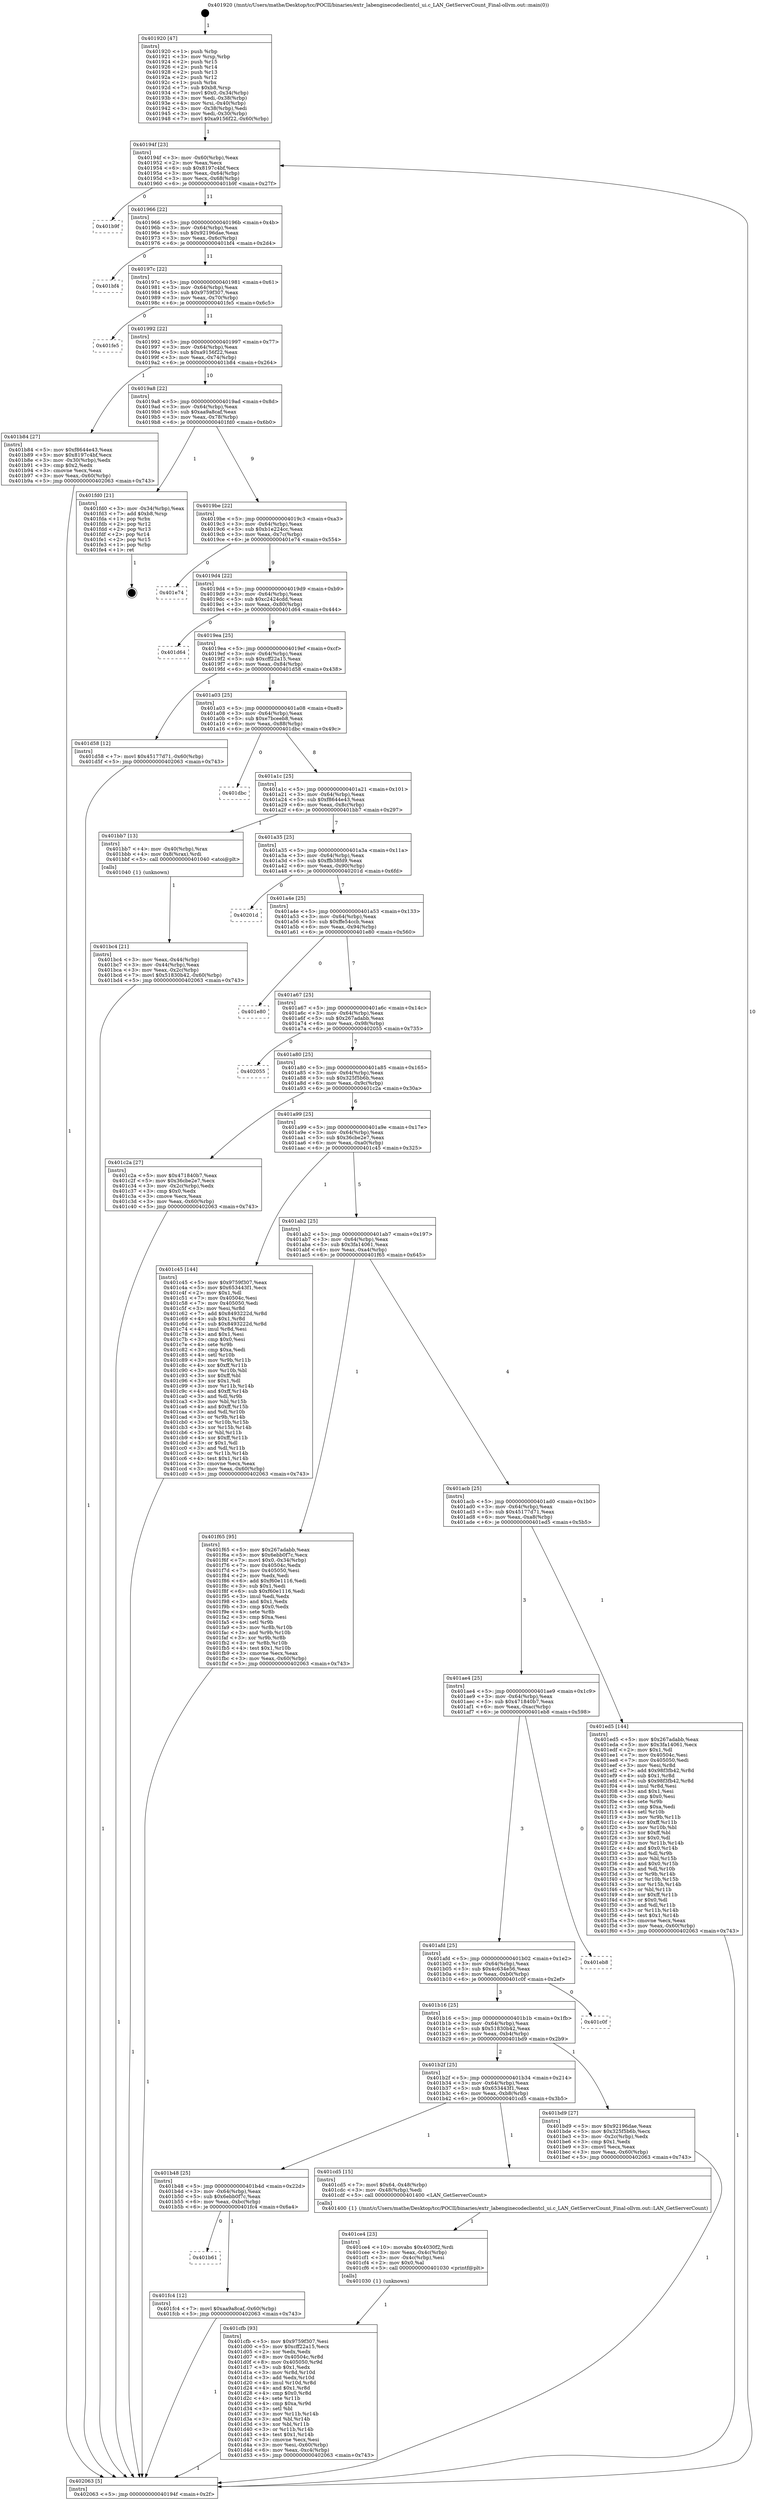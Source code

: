 digraph "0x401920" {
  label = "0x401920 (/mnt/c/Users/mathe/Desktop/tcc/POCII/binaries/extr_labenginecodeclientcl_ui.c_LAN_GetServerCount_Final-ollvm.out::main(0))"
  labelloc = "t"
  node[shape=record]

  Entry [label="",width=0.3,height=0.3,shape=circle,fillcolor=black,style=filled]
  "0x40194f" [label="{
     0x40194f [23]\l
     | [instrs]\l
     &nbsp;&nbsp;0x40194f \<+3\>: mov -0x60(%rbp),%eax\l
     &nbsp;&nbsp;0x401952 \<+2\>: mov %eax,%ecx\l
     &nbsp;&nbsp;0x401954 \<+6\>: sub $0x8197c4bf,%ecx\l
     &nbsp;&nbsp;0x40195a \<+3\>: mov %eax,-0x64(%rbp)\l
     &nbsp;&nbsp;0x40195d \<+3\>: mov %ecx,-0x68(%rbp)\l
     &nbsp;&nbsp;0x401960 \<+6\>: je 0000000000401b9f \<main+0x27f\>\l
  }"]
  "0x401b9f" [label="{
     0x401b9f\l
  }", style=dashed]
  "0x401966" [label="{
     0x401966 [22]\l
     | [instrs]\l
     &nbsp;&nbsp;0x401966 \<+5\>: jmp 000000000040196b \<main+0x4b\>\l
     &nbsp;&nbsp;0x40196b \<+3\>: mov -0x64(%rbp),%eax\l
     &nbsp;&nbsp;0x40196e \<+5\>: sub $0x92196dae,%eax\l
     &nbsp;&nbsp;0x401973 \<+3\>: mov %eax,-0x6c(%rbp)\l
     &nbsp;&nbsp;0x401976 \<+6\>: je 0000000000401bf4 \<main+0x2d4\>\l
  }"]
  Exit [label="",width=0.3,height=0.3,shape=circle,fillcolor=black,style=filled,peripheries=2]
  "0x401bf4" [label="{
     0x401bf4\l
  }", style=dashed]
  "0x40197c" [label="{
     0x40197c [22]\l
     | [instrs]\l
     &nbsp;&nbsp;0x40197c \<+5\>: jmp 0000000000401981 \<main+0x61\>\l
     &nbsp;&nbsp;0x401981 \<+3\>: mov -0x64(%rbp),%eax\l
     &nbsp;&nbsp;0x401984 \<+5\>: sub $0x9759f307,%eax\l
     &nbsp;&nbsp;0x401989 \<+3\>: mov %eax,-0x70(%rbp)\l
     &nbsp;&nbsp;0x40198c \<+6\>: je 0000000000401fe5 \<main+0x6c5\>\l
  }"]
  "0x401b61" [label="{
     0x401b61\l
  }", style=dashed]
  "0x401fe5" [label="{
     0x401fe5\l
  }", style=dashed]
  "0x401992" [label="{
     0x401992 [22]\l
     | [instrs]\l
     &nbsp;&nbsp;0x401992 \<+5\>: jmp 0000000000401997 \<main+0x77\>\l
     &nbsp;&nbsp;0x401997 \<+3\>: mov -0x64(%rbp),%eax\l
     &nbsp;&nbsp;0x40199a \<+5\>: sub $0xa9156f22,%eax\l
     &nbsp;&nbsp;0x40199f \<+3\>: mov %eax,-0x74(%rbp)\l
     &nbsp;&nbsp;0x4019a2 \<+6\>: je 0000000000401b84 \<main+0x264\>\l
  }"]
  "0x401fc4" [label="{
     0x401fc4 [12]\l
     | [instrs]\l
     &nbsp;&nbsp;0x401fc4 \<+7\>: movl $0xaa9a8caf,-0x60(%rbp)\l
     &nbsp;&nbsp;0x401fcb \<+5\>: jmp 0000000000402063 \<main+0x743\>\l
  }"]
  "0x401b84" [label="{
     0x401b84 [27]\l
     | [instrs]\l
     &nbsp;&nbsp;0x401b84 \<+5\>: mov $0xf8644e43,%eax\l
     &nbsp;&nbsp;0x401b89 \<+5\>: mov $0x8197c4bf,%ecx\l
     &nbsp;&nbsp;0x401b8e \<+3\>: mov -0x30(%rbp),%edx\l
     &nbsp;&nbsp;0x401b91 \<+3\>: cmp $0x2,%edx\l
     &nbsp;&nbsp;0x401b94 \<+3\>: cmovne %ecx,%eax\l
     &nbsp;&nbsp;0x401b97 \<+3\>: mov %eax,-0x60(%rbp)\l
     &nbsp;&nbsp;0x401b9a \<+5\>: jmp 0000000000402063 \<main+0x743\>\l
  }"]
  "0x4019a8" [label="{
     0x4019a8 [22]\l
     | [instrs]\l
     &nbsp;&nbsp;0x4019a8 \<+5\>: jmp 00000000004019ad \<main+0x8d\>\l
     &nbsp;&nbsp;0x4019ad \<+3\>: mov -0x64(%rbp),%eax\l
     &nbsp;&nbsp;0x4019b0 \<+5\>: sub $0xaa9a8caf,%eax\l
     &nbsp;&nbsp;0x4019b5 \<+3\>: mov %eax,-0x78(%rbp)\l
     &nbsp;&nbsp;0x4019b8 \<+6\>: je 0000000000401fd0 \<main+0x6b0\>\l
  }"]
  "0x402063" [label="{
     0x402063 [5]\l
     | [instrs]\l
     &nbsp;&nbsp;0x402063 \<+5\>: jmp 000000000040194f \<main+0x2f\>\l
  }"]
  "0x401920" [label="{
     0x401920 [47]\l
     | [instrs]\l
     &nbsp;&nbsp;0x401920 \<+1\>: push %rbp\l
     &nbsp;&nbsp;0x401921 \<+3\>: mov %rsp,%rbp\l
     &nbsp;&nbsp;0x401924 \<+2\>: push %r15\l
     &nbsp;&nbsp;0x401926 \<+2\>: push %r14\l
     &nbsp;&nbsp;0x401928 \<+2\>: push %r13\l
     &nbsp;&nbsp;0x40192a \<+2\>: push %r12\l
     &nbsp;&nbsp;0x40192c \<+1\>: push %rbx\l
     &nbsp;&nbsp;0x40192d \<+7\>: sub $0xb8,%rsp\l
     &nbsp;&nbsp;0x401934 \<+7\>: movl $0x0,-0x34(%rbp)\l
     &nbsp;&nbsp;0x40193b \<+3\>: mov %edi,-0x38(%rbp)\l
     &nbsp;&nbsp;0x40193e \<+4\>: mov %rsi,-0x40(%rbp)\l
     &nbsp;&nbsp;0x401942 \<+3\>: mov -0x38(%rbp),%edi\l
     &nbsp;&nbsp;0x401945 \<+3\>: mov %edi,-0x30(%rbp)\l
     &nbsp;&nbsp;0x401948 \<+7\>: movl $0xa9156f22,-0x60(%rbp)\l
  }"]
  "0x401cfb" [label="{
     0x401cfb [93]\l
     | [instrs]\l
     &nbsp;&nbsp;0x401cfb \<+5\>: mov $0x9759f307,%esi\l
     &nbsp;&nbsp;0x401d00 \<+5\>: mov $0xcff22a15,%ecx\l
     &nbsp;&nbsp;0x401d05 \<+2\>: xor %edx,%edx\l
     &nbsp;&nbsp;0x401d07 \<+8\>: mov 0x40504c,%r8d\l
     &nbsp;&nbsp;0x401d0f \<+8\>: mov 0x405050,%r9d\l
     &nbsp;&nbsp;0x401d17 \<+3\>: sub $0x1,%edx\l
     &nbsp;&nbsp;0x401d1a \<+3\>: mov %r8d,%r10d\l
     &nbsp;&nbsp;0x401d1d \<+3\>: add %edx,%r10d\l
     &nbsp;&nbsp;0x401d20 \<+4\>: imul %r10d,%r8d\l
     &nbsp;&nbsp;0x401d24 \<+4\>: and $0x1,%r8d\l
     &nbsp;&nbsp;0x401d28 \<+4\>: cmp $0x0,%r8d\l
     &nbsp;&nbsp;0x401d2c \<+4\>: sete %r11b\l
     &nbsp;&nbsp;0x401d30 \<+4\>: cmp $0xa,%r9d\l
     &nbsp;&nbsp;0x401d34 \<+3\>: setl %bl\l
     &nbsp;&nbsp;0x401d37 \<+3\>: mov %r11b,%r14b\l
     &nbsp;&nbsp;0x401d3a \<+3\>: and %bl,%r14b\l
     &nbsp;&nbsp;0x401d3d \<+3\>: xor %bl,%r11b\l
     &nbsp;&nbsp;0x401d40 \<+3\>: or %r11b,%r14b\l
     &nbsp;&nbsp;0x401d43 \<+4\>: test $0x1,%r14b\l
     &nbsp;&nbsp;0x401d47 \<+3\>: cmovne %ecx,%esi\l
     &nbsp;&nbsp;0x401d4a \<+3\>: mov %esi,-0x60(%rbp)\l
     &nbsp;&nbsp;0x401d4d \<+6\>: mov %eax,-0xc4(%rbp)\l
     &nbsp;&nbsp;0x401d53 \<+5\>: jmp 0000000000402063 \<main+0x743\>\l
  }"]
  "0x401fd0" [label="{
     0x401fd0 [21]\l
     | [instrs]\l
     &nbsp;&nbsp;0x401fd0 \<+3\>: mov -0x34(%rbp),%eax\l
     &nbsp;&nbsp;0x401fd3 \<+7\>: add $0xb8,%rsp\l
     &nbsp;&nbsp;0x401fda \<+1\>: pop %rbx\l
     &nbsp;&nbsp;0x401fdb \<+2\>: pop %r12\l
     &nbsp;&nbsp;0x401fdd \<+2\>: pop %r13\l
     &nbsp;&nbsp;0x401fdf \<+2\>: pop %r14\l
     &nbsp;&nbsp;0x401fe1 \<+2\>: pop %r15\l
     &nbsp;&nbsp;0x401fe3 \<+1\>: pop %rbp\l
     &nbsp;&nbsp;0x401fe4 \<+1\>: ret\l
  }"]
  "0x4019be" [label="{
     0x4019be [22]\l
     | [instrs]\l
     &nbsp;&nbsp;0x4019be \<+5\>: jmp 00000000004019c3 \<main+0xa3\>\l
     &nbsp;&nbsp;0x4019c3 \<+3\>: mov -0x64(%rbp),%eax\l
     &nbsp;&nbsp;0x4019c6 \<+5\>: sub $0xb1e224cc,%eax\l
     &nbsp;&nbsp;0x4019cb \<+3\>: mov %eax,-0x7c(%rbp)\l
     &nbsp;&nbsp;0x4019ce \<+6\>: je 0000000000401e74 \<main+0x554\>\l
  }"]
  "0x401ce4" [label="{
     0x401ce4 [23]\l
     | [instrs]\l
     &nbsp;&nbsp;0x401ce4 \<+10\>: movabs $0x4030f2,%rdi\l
     &nbsp;&nbsp;0x401cee \<+3\>: mov %eax,-0x4c(%rbp)\l
     &nbsp;&nbsp;0x401cf1 \<+3\>: mov -0x4c(%rbp),%esi\l
     &nbsp;&nbsp;0x401cf4 \<+2\>: mov $0x0,%al\l
     &nbsp;&nbsp;0x401cf6 \<+5\>: call 0000000000401030 \<printf@plt\>\l
     | [calls]\l
     &nbsp;&nbsp;0x401030 \{1\} (unknown)\l
  }"]
  "0x401e74" [label="{
     0x401e74\l
  }", style=dashed]
  "0x4019d4" [label="{
     0x4019d4 [22]\l
     | [instrs]\l
     &nbsp;&nbsp;0x4019d4 \<+5\>: jmp 00000000004019d9 \<main+0xb9\>\l
     &nbsp;&nbsp;0x4019d9 \<+3\>: mov -0x64(%rbp),%eax\l
     &nbsp;&nbsp;0x4019dc \<+5\>: sub $0xc2424cdd,%eax\l
     &nbsp;&nbsp;0x4019e1 \<+3\>: mov %eax,-0x80(%rbp)\l
     &nbsp;&nbsp;0x4019e4 \<+6\>: je 0000000000401d64 \<main+0x444\>\l
  }"]
  "0x401b48" [label="{
     0x401b48 [25]\l
     | [instrs]\l
     &nbsp;&nbsp;0x401b48 \<+5\>: jmp 0000000000401b4d \<main+0x22d\>\l
     &nbsp;&nbsp;0x401b4d \<+3\>: mov -0x64(%rbp),%eax\l
     &nbsp;&nbsp;0x401b50 \<+5\>: sub $0x6ebb0f7c,%eax\l
     &nbsp;&nbsp;0x401b55 \<+6\>: mov %eax,-0xbc(%rbp)\l
     &nbsp;&nbsp;0x401b5b \<+6\>: je 0000000000401fc4 \<main+0x6a4\>\l
  }"]
  "0x401d64" [label="{
     0x401d64\l
  }", style=dashed]
  "0x4019ea" [label="{
     0x4019ea [25]\l
     | [instrs]\l
     &nbsp;&nbsp;0x4019ea \<+5\>: jmp 00000000004019ef \<main+0xcf\>\l
     &nbsp;&nbsp;0x4019ef \<+3\>: mov -0x64(%rbp),%eax\l
     &nbsp;&nbsp;0x4019f2 \<+5\>: sub $0xcff22a15,%eax\l
     &nbsp;&nbsp;0x4019f7 \<+6\>: mov %eax,-0x84(%rbp)\l
     &nbsp;&nbsp;0x4019fd \<+6\>: je 0000000000401d58 \<main+0x438\>\l
  }"]
  "0x401cd5" [label="{
     0x401cd5 [15]\l
     | [instrs]\l
     &nbsp;&nbsp;0x401cd5 \<+7\>: movl $0x64,-0x48(%rbp)\l
     &nbsp;&nbsp;0x401cdc \<+3\>: mov -0x48(%rbp),%edi\l
     &nbsp;&nbsp;0x401cdf \<+5\>: call 0000000000401400 \<LAN_GetServerCount\>\l
     | [calls]\l
     &nbsp;&nbsp;0x401400 \{1\} (/mnt/c/Users/mathe/Desktop/tcc/POCII/binaries/extr_labenginecodeclientcl_ui.c_LAN_GetServerCount_Final-ollvm.out::LAN_GetServerCount)\l
  }"]
  "0x401d58" [label="{
     0x401d58 [12]\l
     | [instrs]\l
     &nbsp;&nbsp;0x401d58 \<+7\>: movl $0x45177d71,-0x60(%rbp)\l
     &nbsp;&nbsp;0x401d5f \<+5\>: jmp 0000000000402063 \<main+0x743\>\l
  }"]
  "0x401a03" [label="{
     0x401a03 [25]\l
     | [instrs]\l
     &nbsp;&nbsp;0x401a03 \<+5\>: jmp 0000000000401a08 \<main+0xe8\>\l
     &nbsp;&nbsp;0x401a08 \<+3\>: mov -0x64(%rbp),%eax\l
     &nbsp;&nbsp;0x401a0b \<+5\>: sub $0xe7bceeb8,%eax\l
     &nbsp;&nbsp;0x401a10 \<+6\>: mov %eax,-0x88(%rbp)\l
     &nbsp;&nbsp;0x401a16 \<+6\>: je 0000000000401dbc \<main+0x49c\>\l
  }"]
  "0x401b2f" [label="{
     0x401b2f [25]\l
     | [instrs]\l
     &nbsp;&nbsp;0x401b2f \<+5\>: jmp 0000000000401b34 \<main+0x214\>\l
     &nbsp;&nbsp;0x401b34 \<+3\>: mov -0x64(%rbp),%eax\l
     &nbsp;&nbsp;0x401b37 \<+5\>: sub $0x653443f1,%eax\l
     &nbsp;&nbsp;0x401b3c \<+6\>: mov %eax,-0xb8(%rbp)\l
     &nbsp;&nbsp;0x401b42 \<+6\>: je 0000000000401cd5 \<main+0x3b5\>\l
  }"]
  "0x401dbc" [label="{
     0x401dbc\l
  }", style=dashed]
  "0x401a1c" [label="{
     0x401a1c [25]\l
     | [instrs]\l
     &nbsp;&nbsp;0x401a1c \<+5\>: jmp 0000000000401a21 \<main+0x101\>\l
     &nbsp;&nbsp;0x401a21 \<+3\>: mov -0x64(%rbp),%eax\l
     &nbsp;&nbsp;0x401a24 \<+5\>: sub $0xf8644e43,%eax\l
     &nbsp;&nbsp;0x401a29 \<+6\>: mov %eax,-0x8c(%rbp)\l
     &nbsp;&nbsp;0x401a2f \<+6\>: je 0000000000401bb7 \<main+0x297\>\l
  }"]
  "0x401bd9" [label="{
     0x401bd9 [27]\l
     | [instrs]\l
     &nbsp;&nbsp;0x401bd9 \<+5\>: mov $0x92196dae,%eax\l
     &nbsp;&nbsp;0x401bde \<+5\>: mov $0x325f5b6b,%ecx\l
     &nbsp;&nbsp;0x401be3 \<+3\>: mov -0x2c(%rbp),%edx\l
     &nbsp;&nbsp;0x401be6 \<+3\>: cmp $0x1,%edx\l
     &nbsp;&nbsp;0x401be9 \<+3\>: cmovl %ecx,%eax\l
     &nbsp;&nbsp;0x401bec \<+3\>: mov %eax,-0x60(%rbp)\l
     &nbsp;&nbsp;0x401bef \<+5\>: jmp 0000000000402063 \<main+0x743\>\l
  }"]
  "0x401bb7" [label="{
     0x401bb7 [13]\l
     | [instrs]\l
     &nbsp;&nbsp;0x401bb7 \<+4\>: mov -0x40(%rbp),%rax\l
     &nbsp;&nbsp;0x401bbb \<+4\>: mov 0x8(%rax),%rdi\l
     &nbsp;&nbsp;0x401bbf \<+5\>: call 0000000000401040 \<atoi@plt\>\l
     | [calls]\l
     &nbsp;&nbsp;0x401040 \{1\} (unknown)\l
  }"]
  "0x401a35" [label="{
     0x401a35 [25]\l
     | [instrs]\l
     &nbsp;&nbsp;0x401a35 \<+5\>: jmp 0000000000401a3a \<main+0x11a\>\l
     &nbsp;&nbsp;0x401a3a \<+3\>: mov -0x64(%rbp),%eax\l
     &nbsp;&nbsp;0x401a3d \<+5\>: sub $0xffb38fd9,%eax\l
     &nbsp;&nbsp;0x401a42 \<+6\>: mov %eax,-0x90(%rbp)\l
     &nbsp;&nbsp;0x401a48 \<+6\>: je 000000000040201d \<main+0x6fd\>\l
  }"]
  "0x401bc4" [label="{
     0x401bc4 [21]\l
     | [instrs]\l
     &nbsp;&nbsp;0x401bc4 \<+3\>: mov %eax,-0x44(%rbp)\l
     &nbsp;&nbsp;0x401bc7 \<+3\>: mov -0x44(%rbp),%eax\l
     &nbsp;&nbsp;0x401bca \<+3\>: mov %eax,-0x2c(%rbp)\l
     &nbsp;&nbsp;0x401bcd \<+7\>: movl $0x51830b42,-0x60(%rbp)\l
     &nbsp;&nbsp;0x401bd4 \<+5\>: jmp 0000000000402063 \<main+0x743\>\l
  }"]
  "0x401b16" [label="{
     0x401b16 [25]\l
     | [instrs]\l
     &nbsp;&nbsp;0x401b16 \<+5\>: jmp 0000000000401b1b \<main+0x1fb\>\l
     &nbsp;&nbsp;0x401b1b \<+3\>: mov -0x64(%rbp),%eax\l
     &nbsp;&nbsp;0x401b1e \<+5\>: sub $0x51830b42,%eax\l
     &nbsp;&nbsp;0x401b23 \<+6\>: mov %eax,-0xb4(%rbp)\l
     &nbsp;&nbsp;0x401b29 \<+6\>: je 0000000000401bd9 \<main+0x2b9\>\l
  }"]
  "0x40201d" [label="{
     0x40201d\l
  }", style=dashed]
  "0x401a4e" [label="{
     0x401a4e [25]\l
     | [instrs]\l
     &nbsp;&nbsp;0x401a4e \<+5\>: jmp 0000000000401a53 \<main+0x133\>\l
     &nbsp;&nbsp;0x401a53 \<+3\>: mov -0x64(%rbp),%eax\l
     &nbsp;&nbsp;0x401a56 \<+5\>: sub $0xffe54ccb,%eax\l
     &nbsp;&nbsp;0x401a5b \<+6\>: mov %eax,-0x94(%rbp)\l
     &nbsp;&nbsp;0x401a61 \<+6\>: je 0000000000401e80 \<main+0x560\>\l
  }"]
  "0x401c0f" [label="{
     0x401c0f\l
  }", style=dashed]
  "0x401e80" [label="{
     0x401e80\l
  }", style=dashed]
  "0x401a67" [label="{
     0x401a67 [25]\l
     | [instrs]\l
     &nbsp;&nbsp;0x401a67 \<+5\>: jmp 0000000000401a6c \<main+0x14c\>\l
     &nbsp;&nbsp;0x401a6c \<+3\>: mov -0x64(%rbp),%eax\l
     &nbsp;&nbsp;0x401a6f \<+5\>: sub $0x267adabb,%eax\l
     &nbsp;&nbsp;0x401a74 \<+6\>: mov %eax,-0x98(%rbp)\l
     &nbsp;&nbsp;0x401a7a \<+6\>: je 0000000000402055 \<main+0x735\>\l
  }"]
  "0x401afd" [label="{
     0x401afd [25]\l
     | [instrs]\l
     &nbsp;&nbsp;0x401afd \<+5\>: jmp 0000000000401b02 \<main+0x1e2\>\l
     &nbsp;&nbsp;0x401b02 \<+3\>: mov -0x64(%rbp),%eax\l
     &nbsp;&nbsp;0x401b05 \<+5\>: sub $0x4c634e56,%eax\l
     &nbsp;&nbsp;0x401b0a \<+6\>: mov %eax,-0xb0(%rbp)\l
     &nbsp;&nbsp;0x401b10 \<+6\>: je 0000000000401c0f \<main+0x2ef\>\l
  }"]
  "0x402055" [label="{
     0x402055\l
  }", style=dashed]
  "0x401a80" [label="{
     0x401a80 [25]\l
     | [instrs]\l
     &nbsp;&nbsp;0x401a80 \<+5\>: jmp 0000000000401a85 \<main+0x165\>\l
     &nbsp;&nbsp;0x401a85 \<+3\>: mov -0x64(%rbp),%eax\l
     &nbsp;&nbsp;0x401a88 \<+5\>: sub $0x325f5b6b,%eax\l
     &nbsp;&nbsp;0x401a8d \<+6\>: mov %eax,-0x9c(%rbp)\l
     &nbsp;&nbsp;0x401a93 \<+6\>: je 0000000000401c2a \<main+0x30a\>\l
  }"]
  "0x401eb8" [label="{
     0x401eb8\l
  }", style=dashed]
  "0x401c2a" [label="{
     0x401c2a [27]\l
     | [instrs]\l
     &nbsp;&nbsp;0x401c2a \<+5\>: mov $0x471840b7,%eax\l
     &nbsp;&nbsp;0x401c2f \<+5\>: mov $0x36cbe2e7,%ecx\l
     &nbsp;&nbsp;0x401c34 \<+3\>: mov -0x2c(%rbp),%edx\l
     &nbsp;&nbsp;0x401c37 \<+3\>: cmp $0x0,%edx\l
     &nbsp;&nbsp;0x401c3a \<+3\>: cmove %ecx,%eax\l
     &nbsp;&nbsp;0x401c3d \<+3\>: mov %eax,-0x60(%rbp)\l
     &nbsp;&nbsp;0x401c40 \<+5\>: jmp 0000000000402063 \<main+0x743\>\l
  }"]
  "0x401a99" [label="{
     0x401a99 [25]\l
     | [instrs]\l
     &nbsp;&nbsp;0x401a99 \<+5\>: jmp 0000000000401a9e \<main+0x17e\>\l
     &nbsp;&nbsp;0x401a9e \<+3\>: mov -0x64(%rbp),%eax\l
     &nbsp;&nbsp;0x401aa1 \<+5\>: sub $0x36cbe2e7,%eax\l
     &nbsp;&nbsp;0x401aa6 \<+6\>: mov %eax,-0xa0(%rbp)\l
     &nbsp;&nbsp;0x401aac \<+6\>: je 0000000000401c45 \<main+0x325\>\l
  }"]
  "0x401ae4" [label="{
     0x401ae4 [25]\l
     | [instrs]\l
     &nbsp;&nbsp;0x401ae4 \<+5\>: jmp 0000000000401ae9 \<main+0x1c9\>\l
     &nbsp;&nbsp;0x401ae9 \<+3\>: mov -0x64(%rbp),%eax\l
     &nbsp;&nbsp;0x401aec \<+5\>: sub $0x471840b7,%eax\l
     &nbsp;&nbsp;0x401af1 \<+6\>: mov %eax,-0xac(%rbp)\l
     &nbsp;&nbsp;0x401af7 \<+6\>: je 0000000000401eb8 \<main+0x598\>\l
  }"]
  "0x401c45" [label="{
     0x401c45 [144]\l
     | [instrs]\l
     &nbsp;&nbsp;0x401c45 \<+5\>: mov $0x9759f307,%eax\l
     &nbsp;&nbsp;0x401c4a \<+5\>: mov $0x653443f1,%ecx\l
     &nbsp;&nbsp;0x401c4f \<+2\>: mov $0x1,%dl\l
     &nbsp;&nbsp;0x401c51 \<+7\>: mov 0x40504c,%esi\l
     &nbsp;&nbsp;0x401c58 \<+7\>: mov 0x405050,%edi\l
     &nbsp;&nbsp;0x401c5f \<+3\>: mov %esi,%r8d\l
     &nbsp;&nbsp;0x401c62 \<+7\>: add $0x8493222d,%r8d\l
     &nbsp;&nbsp;0x401c69 \<+4\>: sub $0x1,%r8d\l
     &nbsp;&nbsp;0x401c6d \<+7\>: sub $0x8493222d,%r8d\l
     &nbsp;&nbsp;0x401c74 \<+4\>: imul %r8d,%esi\l
     &nbsp;&nbsp;0x401c78 \<+3\>: and $0x1,%esi\l
     &nbsp;&nbsp;0x401c7b \<+3\>: cmp $0x0,%esi\l
     &nbsp;&nbsp;0x401c7e \<+4\>: sete %r9b\l
     &nbsp;&nbsp;0x401c82 \<+3\>: cmp $0xa,%edi\l
     &nbsp;&nbsp;0x401c85 \<+4\>: setl %r10b\l
     &nbsp;&nbsp;0x401c89 \<+3\>: mov %r9b,%r11b\l
     &nbsp;&nbsp;0x401c8c \<+4\>: xor $0xff,%r11b\l
     &nbsp;&nbsp;0x401c90 \<+3\>: mov %r10b,%bl\l
     &nbsp;&nbsp;0x401c93 \<+3\>: xor $0xff,%bl\l
     &nbsp;&nbsp;0x401c96 \<+3\>: xor $0x1,%dl\l
     &nbsp;&nbsp;0x401c99 \<+3\>: mov %r11b,%r14b\l
     &nbsp;&nbsp;0x401c9c \<+4\>: and $0xff,%r14b\l
     &nbsp;&nbsp;0x401ca0 \<+3\>: and %dl,%r9b\l
     &nbsp;&nbsp;0x401ca3 \<+3\>: mov %bl,%r15b\l
     &nbsp;&nbsp;0x401ca6 \<+4\>: and $0xff,%r15b\l
     &nbsp;&nbsp;0x401caa \<+3\>: and %dl,%r10b\l
     &nbsp;&nbsp;0x401cad \<+3\>: or %r9b,%r14b\l
     &nbsp;&nbsp;0x401cb0 \<+3\>: or %r10b,%r15b\l
     &nbsp;&nbsp;0x401cb3 \<+3\>: xor %r15b,%r14b\l
     &nbsp;&nbsp;0x401cb6 \<+3\>: or %bl,%r11b\l
     &nbsp;&nbsp;0x401cb9 \<+4\>: xor $0xff,%r11b\l
     &nbsp;&nbsp;0x401cbd \<+3\>: or $0x1,%dl\l
     &nbsp;&nbsp;0x401cc0 \<+3\>: and %dl,%r11b\l
     &nbsp;&nbsp;0x401cc3 \<+3\>: or %r11b,%r14b\l
     &nbsp;&nbsp;0x401cc6 \<+4\>: test $0x1,%r14b\l
     &nbsp;&nbsp;0x401cca \<+3\>: cmovne %ecx,%eax\l
     &nbsp;&nbsp;0x401ccd \<+3\>: mov %eax,-0x60(%rbp)\l
     &nbsp;&nbsp;0x401cd0 \<+5\>: jmp 0000000000402063 \<main+0x743\>\l
  }"]
  "0x401ab2" [label="{
     0x401ab2 [25]\l
     | [instrs]\l
     &nbsp;&nbsp;0x401ab2 \<+5\>: jmp 0000000000401ab7 \<main+0x197\>\l
     &nbsp;&nbsp;0x401ab7 \<+3\>: mov -0x64(%rbp),%eax\l
     &nbsp;&nbsp;0x401aba \<+5\>: sub $0x3fa14061,%eax\l
     &nbsp;&nbsp;0x401abf \<+6\>: mov %eax,-0xa4(%rbp)\l
     &nbsp;&nbsp;0x401ac5 \<+6\>: je 0000000000401f65 \<main+0x645\>\l
  }"]
  "0x401ed5" [label="{
     0x401ed5 [144]\l
     | [instrs]\l
     &nbsp;&nbsp;0x401ed5 \<+5\>: mov $0x267adabb,%eax\l
     &nbsp;&nbsp;0x401eda \<+5\>: mov $0x3fa14061,%ecx\l
     &nbsp;&nbsp;0x401edf \<+2\>: mov $0x1,%dl\l
     &nbsp;&nbsp;0x401ee1 \<+7\>: mov 0x40504c,%esi\l
     &nbsp;&nbsp;0x401ee8 \<+7\>: mov 0x405050,%edi\l
     &nbsp;&nbsp;0x401eef \<+3\>: mov %esi,%r8d\l
     &nbsp;&nbsp;0x401ef2 \<+7\>: add $0x98f3fb42,%r8d\l
     &nbsp;&nbsp;0x401ef9 \<+4\>: sub $0x1,%r8d\l
     &nbsp;&nbsp;0x401efd \<+7\>: sub $0x98f3fb42,%r8d\l
     &nbsp;&nbsp;0x401f04 \<+4\>: imul %r8d,%esi\l
     &nbsp;&nbsp;0x401f08 \<+3\>: and $0x1,%esi\l
     &nbsp;&nbsp;0x401f0b \<+3\>: cmp $0x0,%esi\l
     &nbsp;&nbsp;0x401f0e \<+4\>: sete %r9b\l
     &nbsp;&nbsp;0x401f12 \<+3\>: cmp $0xa,%edi\l
     &nbsp;&nbsp;0x401f15 \<+4\>: setl %r10b\l
     &nbsp;&nbsp;0x401f19 \<+3\>: mov %r9b,%r11b\l
     &nbsp;&nbsp;0x401f1c \<+4\>: xor $0xff,%r11b\l
     &nbsp;&nbsp;0x401f20 \<+3\>: mov %r10b,%bl\l
     &nbsp;&nbsp;0x401f23 \<+3\>: xor $0xff,%bl\l
     &nbsp;&nbsp;0x401f26 \<+3\>: xor $0x0,%dl\l
     &nbsp;&nbsp;0x401f29 \<+3\>: mov %r11b,%r14b\l
     &nbsp;&nbsp;0x401f2c \<+4\>: and $0x0,%r14b\l
     &nbsp;&nbsp;0x401f30 \<+3\>: and %dl,%r9b\l
     &nbsp;&nbsp;0x401f33 \<+3\>: mov %bl,%r15b\l
     &nbsp;&nbsp;0x401f36 \<+4\>: and $0x0,%r15b\l
     &nbsp;&nbsp;0x401f3a \<+3\>: and %dl,%r10b\l
     &nbsp;&nbsp;0x401f3d \<+3\>: or %r9b,%r14b\l
     &nbsp;&nbsp;0x401f40 \<+3\>: or %r10b,%r15b\l
     &nbsp;&nbsp;0x401f43 \<+3\>: xor %r15b,%r14b\l
     &nbsp;&nbsp;0x401f46 \<+3\>: or %bl,%r11b\l
     &nbsp;&nbsp;0x401f49 \<+4\>: xor $0xff,%r11b\l
     &nbsp;&nbsp;0x401f4d \<+3\>: or $0x0,%dl\l
     &nbsp;&nbsp;0x401f50 \<+3\>: and %dl,%r11b\l
     &nbsp;&nbsp;0x401f53 \<+3\>: or %r11b,%r14b\l
     &nbsp;&nbsp;0x401f56 \<+4\>: test $0x1,%r14b\l
     &nbsp;&nbsp;0x401f5a \<+3\>: cmovne %ecx,%eax\l
     &nbsp;&nbsp;0x401f5d \<+3\>: mov %eax,-0x60(%rbp)\l
     &nbsp;&nbsp;0x401f60 \<+5\>: jmp 0000000000402063 \<main+0x743\>\l
  }"]
  "0x401f65" [label="{
     0x401f65 [95]\l
     | [instrs]\l
     &nbsp;&nbsp;0x401f65 \<+5\>: mov $0x267adabb,%eax\l
     &nbsp;&nbsp;0x401f6a \<+5\>: mov $0x6ebb0f7c,%ecx\l
     &nbsp;&nbsp;0x401f6f \<+7\>: movl $0x0,-0x34(%rbp)\l
     &nbsp;&nbsp;0x401f76 \<+7\>: mov 0x40504c,%edx\l
     &nbsp;&nbsp;0x401f7d \<+7\>: mov 0x405050,%esi\l
     &nbsp;&nbsp;0x401f84 \<+2\>: mov %edx,%edi\l
     &nbsp;&nbsp;0x401f86 \<+6\>: add $0xf60e1116,%edi\l
     &nbsp;&nbsp;0x401f8c \<+3\>: sub $0x1,%edi\l
     &nbsp;&nbsp;0x401f8f \<+6\>: sub $0xf60e1116,%edi\l
     &nbsp;&nbsp;0x401f95 \<+3\>: imul %edi,%edx\l
     &nbsp;&nbsp;0x401f98 \<+3\>: and $0x1,%edx\l
     &nbsp;&nbsp;0x401f9b \<+3\>: cmp $0x0,%edx\l
     &nbsp;&nbsp;0x401f9e \<+4\>: sete %r8b\l
     &nbsp;&nbsp;0x401fa2 \<+3\>: cmp $0xa,%esi\l
     &nbsp;&nbsp;0x401fa5 \<+4\>: setl %r9b\l
     &nbsp;&nbsp;0x401fa9 \<+3\>: mov %r8b,%r10b\l
     &nbsp;&nbsp;0x401fac \<+3\>: and %r9b,%r10b\l
     &nbsp;&nbsp;0x401faf \<+3\>: xor %r9b,%r8b\l
     &nbsp;&nbsp;0x401fb2 \<+3\>: or %r8b,%r10b\l
     &nbsp;&nbsp;0x401fb5 \<+4\>: test $0x1,%r10b\l
     &nbsp;&nbsp;0x401fb9 \<+3\>: cmovne %ecx,%eax\l
     &nbsp;&nbsp;0x401fbc \<+3\>: mov %eax,-0x60(%rbp)\l
     &nbsp;&nbsp;0x401fbf \<+5\>: jmp 0000000000402063 \<main+0x743\>\l
  }"]
  "0x401acb" [label="{
     0x401acb [25]\l
     | [instrs]\l
     &nbsp;&nbsp;0x401acb \<+5\>: jmp 0000000000401ad0 \<main+0x1b0\>\l
     &nbsp;&nbsp;0x401ad0 \<+3\>: mov -0x64(%rbp),%eax\l
     &nbsp;&nbsp;0x401ad3 \<+5\>: sub $0x45177d71,%eax\l
     &nbsp;&nbsp;0x401ad8 \<+6\>: mov %eax,-0xa8(%rbp)\l
     &nbsp;&nbsp;0x401ade \<+6\>: je 0000000000401ed5 \<main+0x5b5\>\l
  }"]
  Entry -> "0x401920" [label=" 1"]
  "0x40194f" -> "0x401b9f" [label=" 0"]
  "0x40194f" -> "0x401966" [label=" 11"]
  "0x401fd0" -> Exit [label=" 1"]
  "0x401966" -> "0x401bf4" [label=" 0"]
  "0x401966" -> "0x40197c" [label=" 11"]
  "0x401fc4" -> "0x402063" [label=" 1"]
  "0x40197c" -> "0x401fe5" [label=" 0"]
  "0x40197c" -> "0x401992" [label=" 11"]
  "0x401b48" -> "0x401b61" [label=" 0"]
  "0x401992" -> "0x401b84" [label=" 1"]
  "0x401992" -> "0x4019a8" [label=" 10"]
  "0x401b84" -> "0x402063" [label=" 1"]
  "0x401920" -> "0x40194f" [label=" 1"]
  "0x402063" -> "0x40194f" [label=" 10"]
  "0x401b48" -> "0x401fc4" [label=" 1"]
  "0x4019a8" -> "0x401fd0" [label=" 1"]
  "0x4019a8" -> "0x4019be" [label=" 9"]
  "0x401f65" -> "0x402063" [label=" 1"]
  "0x4019be" -> "0x401e74" [label=" 0"]
  "0x4019be" -> "0x4019d4" [label=" 9"]
  "0x401ed5" -> "0x402063" [label=" 1"]
  "0x4019d4" -> "0x401d64" [label=" 0"]
  "0x4019d4" -> "0x4019ea" [label=" 9"]
  "0x401d58" -> "0x402063" [label=" 1"]
  "0x4019ea" -> "0x401d58" [label=" 1"]
  "0x4019ea" -> "0x401a03" [label=" 8"]
  "0x401cfb" -> "0x402063" [label=" 1"]
  "0x401a03" -> "0x401dbc" [label=" 0"]
  "0x401a03" -> "0x401a1c" [label=" 8"]
  "0x401cd5" -> "0x401ce4" [label=" 1"]
  "0x401a1c" -> "0x401bb7" [label=" 1"]
  "0x401a1c" -> "0x401a35" [label=" 7"]
  "0x401bb7" -> "0x401bc4" [label=" 1"]
  "0x401bc4" -> "0x402063" [label=" 1"]
  "0x401b2f" -> "0x401b48" [label=" 1"]
  "0x401a35" -> "0x40201d" [label=" 0"]
  "0x401a35" -> "0x401a4e" [label=" 7"]
  "0x401ce4" -> "0x401cfb" [label=" 1"]
  "0x401a4e" -> "0x401e80" [label=" 0"]
  "0x401a4e" -> "0x401a67" [label=" 7"]
  "0x401c45" -> "0x402063" [label=" 1"]
  "0x401a67" -> "0x402055" [label=" 0"]
  "0x401a67" -> "0x401a80" [label=" 7"]
  "0x401bd9" -> "0x402063" [label=" 1"]
  "0x401a80" -> "0x401c2a" [label=" 1"]
  "0x401a80" -> "0x401a99" [label=" 6"]
  "0x401b16" -> "0x401b2f" [label=" 2"]
  "0x401a99" -> "0x401c45" [label=" 1"]
  "0x401a99" -> "0x401ab2" [label=" 5"]
  "0x401b2f" -> "0x401cd5" [label=" 1"]
  "0x401ab2" -> "0x401f65" [label=" 1"]
  "0x401ab2" -> "0x401acb" [label=" 4"]
  "0x401afd" -> "0x401b16" [label=" 3"]
  "0x401acb" -> "0x401ed5" [label=" 1"]
  "0x401acb" -> "0x401ae4" [label=" 3"]
  "0x401b16" -> "0x401bd9" [label=" 1"]
  "0x401ae4" -> "0x401eb8" [label=" 0"]
  "0x401ae4" -> "0x401afd" [label=" 3"]
  "0x401c2a" -> "0x402063" [label=" 1"]
  "0x401afd" -> "0x401c0f" [label=" 0"]
}
